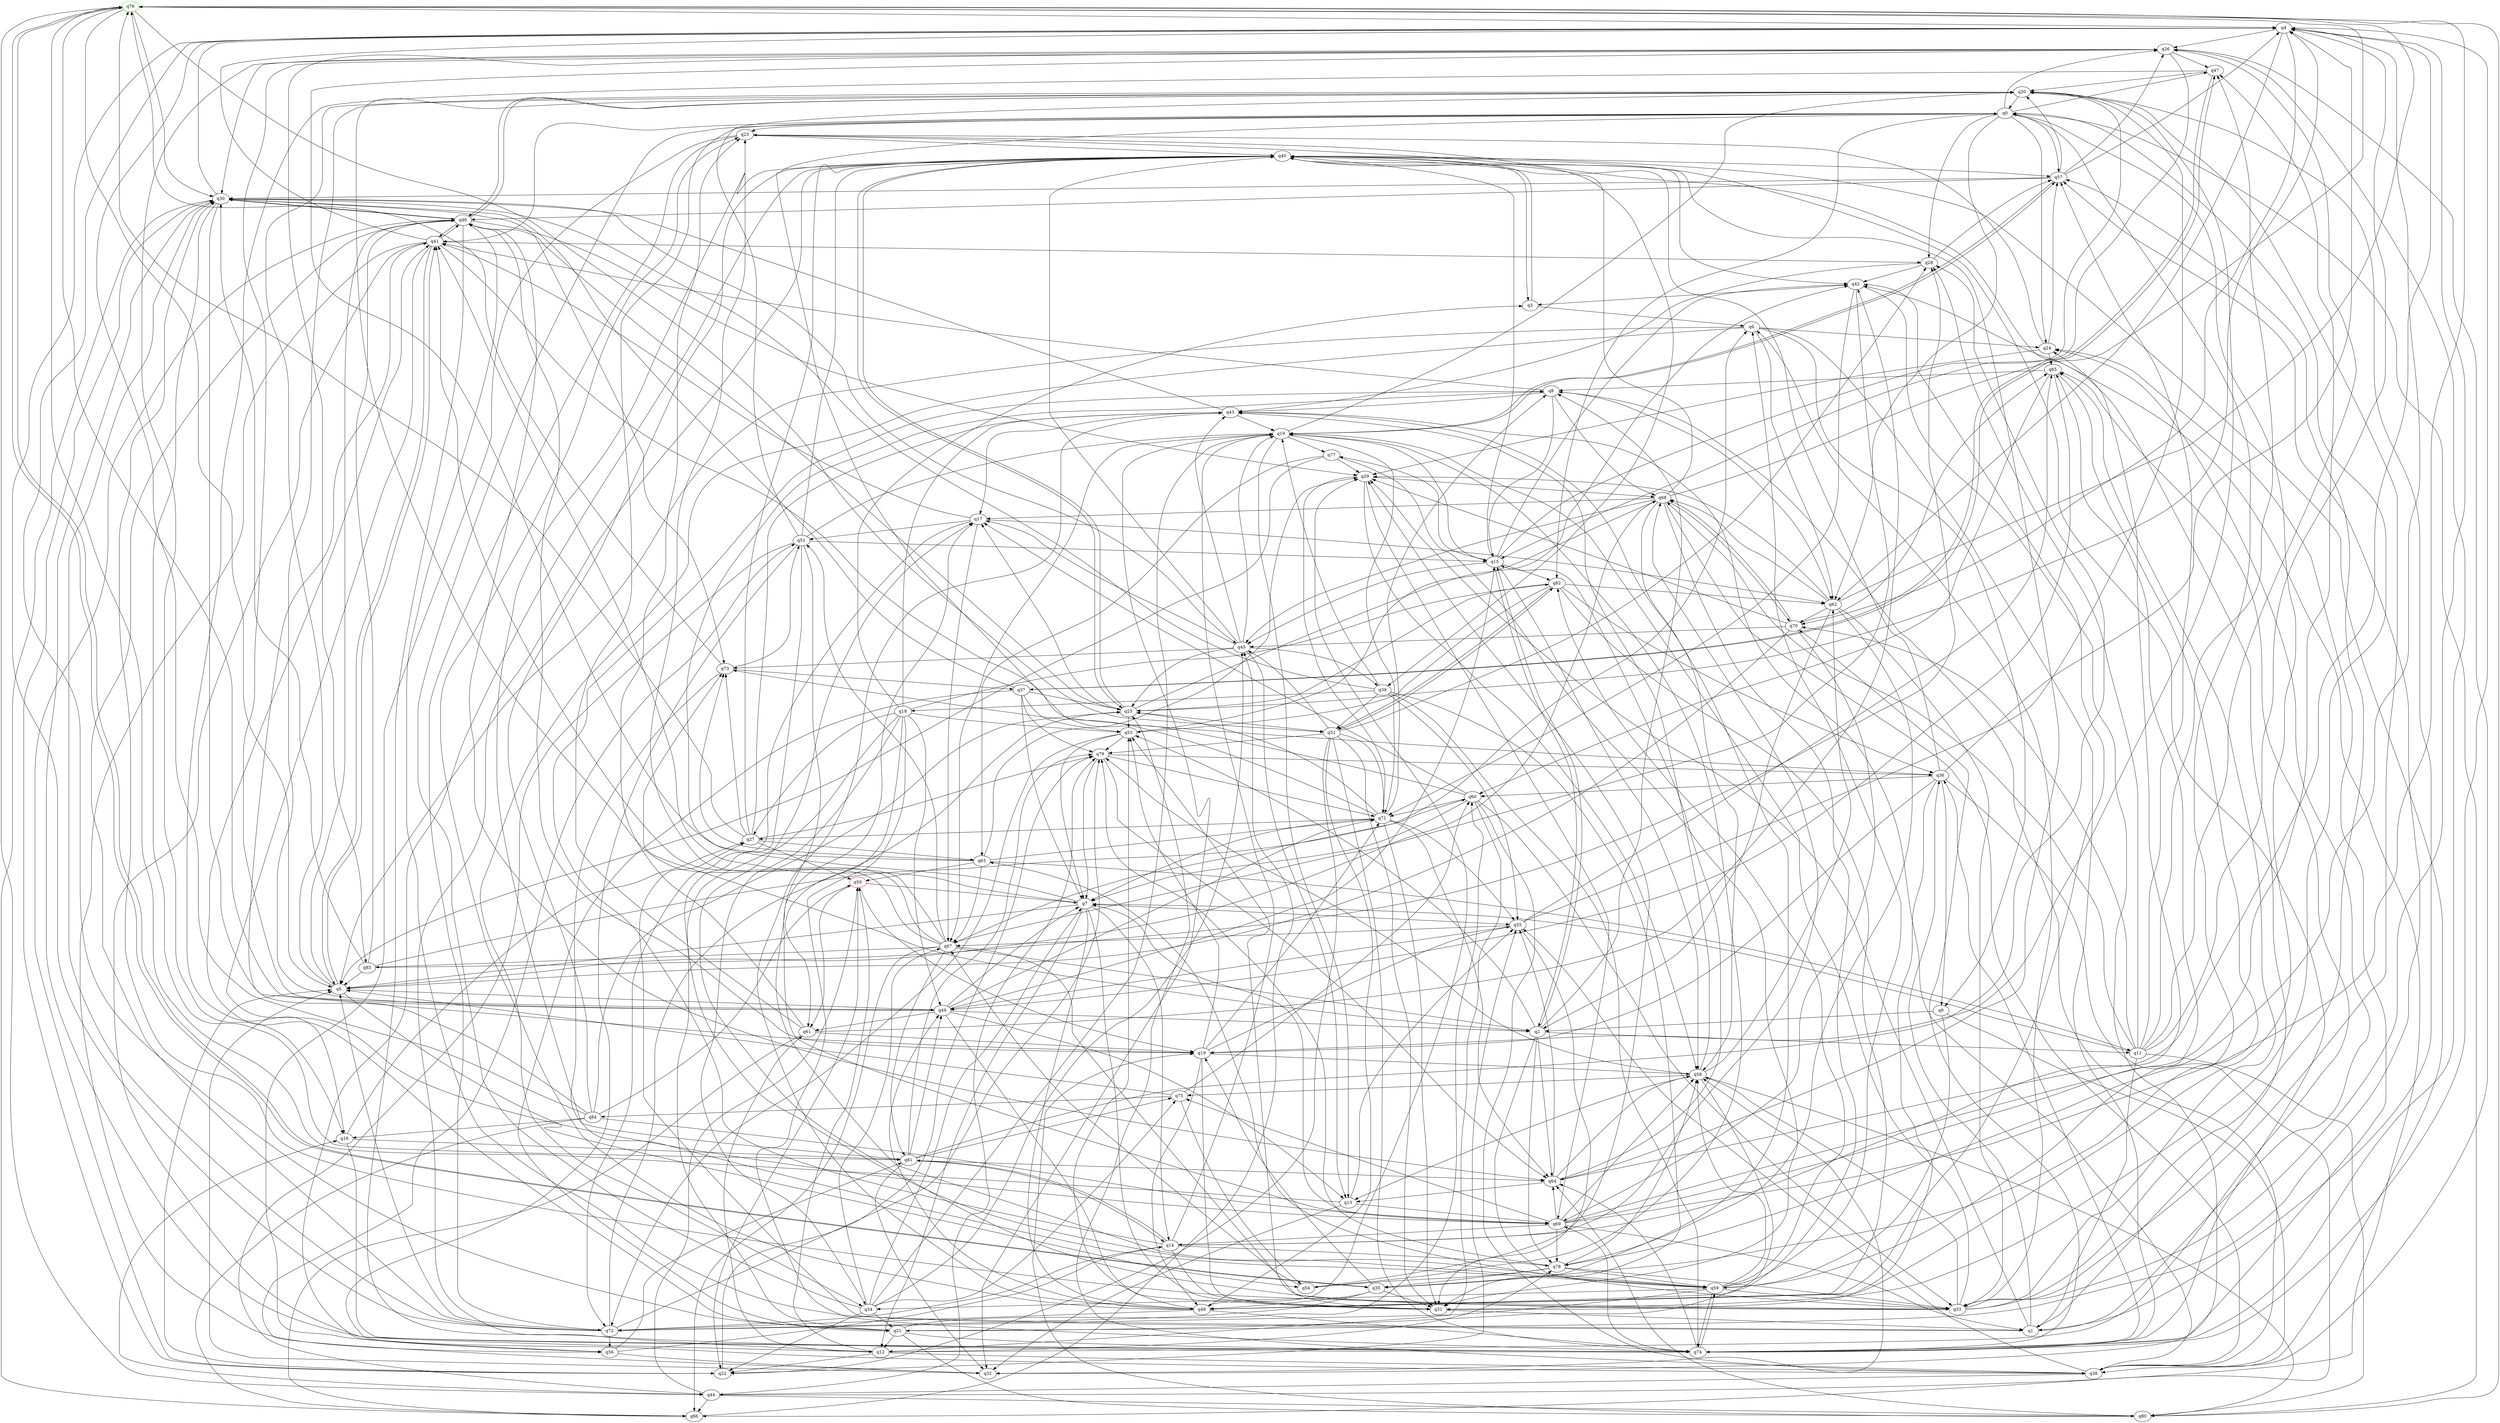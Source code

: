 digraph A{
q76 [initial=1,color=green];
q50 [final=1,color=red];
q0 -> q23;
q0 -> q24;
q0 -> q26;
q0 -> q28;
q0 -> q41;
q0 -> q47;
q0 -> q57;
q0 -> q62;
q0 -> q78;
q0 -> q80;
q0 -> q82;
q1 -> q23;
q1 -> q24;
q1 -> q27;
q1 -> q29;
q1 -> q36;
q1 -> q46;
q2 -> q8;
q2 -> q11;
q2 -> q15;
q2 -> q53;
q2 -> q59;
q2 -> q64;
q2 -> q73;
q2 -> q78;
q3 -> q6;
q3 -> q40;
q4 -> q26;
q4 -> q33;
q4 -> q62;
q4 -> q64;
q4 -> q70;
q5 -> q20;
q5 -> q41;
q5 -> q46;
q5 -> q49;
q5 -> q54;
q5 -> q68;
q6 -> q5;
q6 -> q9;
q6 -> q24;
q6 -> q34;
q6 -> q62;
q6 -> q74;
q7 -> q5;
q7 -> q8;
q7 -> q12;
q7 -> q14;
q7 -> q31;
q7 -> q41;
q7 -> q48;
q7 -> q55;
q8 -> q15;
q8 -> q41;
q8 -> q43;
q8 -> q62;
q8 -> q68;
q9 -> q2;
q9 -> q38;
q9 -> q59;
q10 -> q13;
q10 -> q15;
q10 -> q20;
q10 -> q32;
q10 -> q57;
q10 -> q67;
q10 -> q71;
q10 -> q77;
q11 -> q1;
q11 -> q4;
q11 -> q7;
q11 -> q26;
q11 -> q28;
q11 -> q47;
q11 -> q57;
q11 -> q68;
q11 -> q70;
q11 -> q80;
q12 -> q22;
q12 -> q38;
q12 -> q40;
q12 -> q50;
q12 -> q61;
q12 -> q65;
q12 -> q78;
q13 -> q32;
q13 -> q55;
q13 -> q69;
q13 -> q76;
q14 -> q8;
q14 -> q10;
q14 -> q24;
q14 -> q31;
q14 -> q68;
q14 -> q72;
q14 -> q78;
q14 -> q81;
q15 -> q2;
q15 -> q20;
q15 -> q40;
q15 -> q42;
q15 -> q45;
q15 -> q58;
q15 -> q77;
q15 -> q82;
q16 -> q27;
q16 -> q74;
q16 -> q81;
q17 -> q41;
q17 -> q51;
q17 -> q62;
q17 -> q67;
q17 -> q72;
q18 -> q3;
q18 -> q21;
q18 -> q27;
q18 -> q34;
q18 -> q43;
q18 -> q49;
q18 -> q53;
q18 -> q61;
q18 -> q74;
q18 -> q82;
q19 -> q31;
q19 -> q46;
q19 -> q48;
q19 -> q53;
q19 -> q55;
q19 -> q58;
q19 -> q71;
q20 -> q0;
q20 -> q1;
q20 -> q19;
q20 -> q46;
q21 -> q4;
q21 -> q12;
q21 -> q41;
q21 -> q57;
q21 -> q60;
q21 -> q74;
q21 -> q80;
q22 -> q5;
q22 -> q30;
q22 -> q55;
q22 -> q79;
q23 -> q39;
q23 -> q40;
q23 -> q56;
q23 -> q72;
q24 -> q23;
q24 -> q29;
q24 -> q57;
q24 -> q65;
q25 -> q4;
q25 -> q17;
q25 -> q40;
q25 -> q42;
q25 -> q52;
q25 -> q53;
q26 -> q15;
q26 -> q16;
q26 -> q30;
q26 -> q47;
q26 -> q83;
q27 -> q40;
q27 -> q43;
q27 -> q50;
q27 -> q63;
q27 -> q73;
q27 -> q76;
q27 -> q79;
q28 -> q42;
q28 -> q43;
q28 -> q57;
q29 -> q58;
q29 -> q68;
q29 -> q69;
q29 -> q71;
q30 -> q4;
q30 -> q19;
q30 -> q45;
q30 -> q46;
q30 -> q66;
q30 -> q73;
q30 -> q81;
q31 -> q0;
q31 -> q1;
q31 -> q53;
q32 -> q5;
q32 -> q51;
q32 -> q58;
q33 -> q6;
q33 -> q10;
q33 -> q17;
q33 -> q20;
q33 -> q30;
q33 -> q57;
q33 -> q58;
q33 -> q63;
q33 -> q65;
q34 -> q0;
q34 -> q7;
q34 -> q10;
q34 -> q21;
q34 -> q22;
q34 -> q45;
q34 -> q67;
q34 -> q75;
q35 -> q19;
q35 -> q31;
q35 -> q43;
q35 -> q48;
q35 -> q72;
q35 -> q76;
q36 -> q4;
q36 -> q9;
q36 -> q19;
q36 -> q31;
q36 -> q40;
q36 -> q60;
q36 -> q66;
q37 -> q7;
q37 -> q21;
q37 -> q25;
q37 -> q30;
q37 -> q47;
q37 -> q53;
q37 -> q79;
q38 -> q8;
q38 -> q25;
q38 -> q26;
q38 -> q40;
q38 -> q43;
q38 -> q44;
q38 -> q55;
q39 -> q10;
q39 -> q18;
q39 -> q30;
q39 -> q31;
q39 -> q52;
q39 -> q55;
q39 -> q74;
q40 -> q3;
q40 -> q25;
q40 -> q42;
q40 -> q56;
q40 -> q57;
q40 -> q74;
q41 -> q4;
q41 -> q5;
q41 -> q12;
q41 -> q28;
q41 -> q36;
q41 -> q46;
q41 -> q56;
q41 -> q69;
q42 -> q3;
q42 -> q32;
q42 -> q67;
q42 -> q71;
q43 -> q10;
q43 -> q17;
q43 -> q30;
q44 -> q16;
q44 -> q42;
q44 -> q50;
q44 -> q66;
q44 -> q79;
q44 -> q80;
q45 -> q10;
q45 -> q13;
q45 -> q17;
q45 -> q25;
q45 -> q39;
q45 -> q40;
q45 -> q43;
q45 -> q73;
q46 -> q20;
q46 -> q22;
q46 -> q25;
q46 -> q29;
q46 -> q30;
q46 -> q41;
q46 -> q64;
q46 -> q74;
q47 -> q16;
q47 -> q20;
q47 -> q37;
q48 -> q0;
q48 -> q23;
q48 -> q29;
q48 -> q42;
q48 -> q43;
q48 -> q49;
q48 -> q53;
q48 -> q72;
q48 -> q74;
q49 -> q2;
q49 -> q7;
q49 -> q13;
q49 -> q15;
q49 -> q20;
q49 -> q26;
q49 -> q31;
q49 -> q61;
q49 -> q71;
q50 -> q7;
q50 -> q19;
q50 -> q22;
q50 -> q61;
q51 -> q10;
q51 -> q15;
q51 -> q20;
q51 -> q38;
q51 -> q40;
q51 -> q44;
q51 -> q59;
q51 -> q69;
q52 -> q22;
q52 -> q28;
q52 -> q31;
q52 -> q45;
q52 -> q48;
q52 -> q71;
q52 -> q74;
q52 -> q79;
q52 -> q82;
q53 -> q7;
q53 -> q68;
q53 -> q72;
q53 -> q79;
q54 -> q10;
q54 -> q29;
q54 -> q67;
q55 -> q20;
q55 -> q31;
q55 -> q49;
q55 -> q65;
q55 -> q67;
q56 -> q14;
q56 -> q32;
q56 -> q81;
q57 -> q4;
q57 -> q10;
q57 -> q20;
q57 -> q26;
q57 -> q30;
q57 -> q46;
q58 -> q13;
q58 -> q21;
q58 -> q43;
q58 -> q62;
q58 -> q75;
q58 -> q79;
q58 -> q80;
q59 -> q6;
q59 -> q17;
q59 -> q33;
q59 -> q34;
q59 -> q58;
q59 -> q65;
q59 -> q72;
q59 -> q74;
q59 -> q82;
q60 -> q0;
q60 -> q7;
q60 -> q12;
q60 -> q17;
q60 -> q33;
q60 -> q38;
q60 -> q71;
q61 -> q0;
q61 -> q19;
q61 -> q23;
q61 -> q42;
q61 -> q66;
q62 -> q2;
q62 -> q29;
q62 -> q33;
q62 -> q68;
q62 -> q70;
q62 -> q76;
q62 -> q78;
q63 -> q11;
q63 -> q26;
q63 -> q29;
q63 -> q50;
q63 -> q67;
q63 -> q71;
q63 -> q73;
q64 -> q13;
q64 -> q15;
q64 -> q40;
q64 -> q55;
q64 -> q58;
q65 -> q8;
q65 -> q35;
q65 -> q49;
q65 -> q60;
q66 -> q45;
q67 -> q2;
q67 -> q6;
q67 -> q20;
q67 -> q23;
q67 -> q33;
q67 -> q41;
q67 -> q51;
q67 -> q66;
q67 -> q81;
q67 -> q83;
q68 -> q17;
q68 -> q38;
q68 -> q40;
q68 -> q45;
q68 -> q48;
q68 -> q58;
q68 -> q70;
q68 -> q76;
q69 -> q1;
q69 -> q4;
q69 -> q7;
q69 -> q14;
q69 -> q47;
q69 -> q58;
q69 -> q64;
q69 -> q75;
q69 -> q76;
q69 -> q78;
q70 -> q5;
q70 -> q29;
q70 -> q45;
q70 -> q65;
q70 -> q68;
q70 -> q69;
q71 -> q7;
q71 -> q8;
q71 -> q25;
q71 -> q27;
q71 -> q31;
q71 -> q55;
q71 -> q64;
q71 -> q73;
q72 -> q4;
q72 -> q5;
q72 -> q25;
q72 -> q30;
q72 -> q46;
q72 -> q56;
q72 -> q79;
q73 -> q37;
q73 -> q51;
q73 -> q59;
q73 -> q76;
q74 -> q4;
q74 -> q24;
q74 -> q26;
q74 -> q30;
q74 -> q36;
q74 -> q59;
q74 -> q64;
q74 -> q69;
q74 -> q70;
q75 -> q5;
q75 -> q54;
q75 -> q60;
q75 -> q84;
q76 -> q4;
q76 -> q5;
q76 -> q30;
q76 -> q35;
q76 -> q44;
q76 -> q49;
q76 -> q52;
q77 -> q5;
q77 -> q29;
q77 -> q31;
q77 -> q63;
q78 -> q33;
q78 -> q35;
q78 -> q54;
q78 -> q58;
q78 -> q59;
q78 -> q79;
q79 -> q7;
q79 -> q36;
q79 -> q64;
q79 -> q71;
q80 -> q19;
q80 -> q64;
q80 -> q76;
q81 -> q14;
q81 -> q28;
q81 -> q32;
q81 -> q40;
q81 -> q49;
q81 -> q64;
q81 -> q75;
q81 -> q79;
q82 -> q25;
q82 -> q36;
q82 -> q48;
q82 -> q52;
q82 -> q53;
q82 -> q62;
q83 -> q5;
q83 -> q28;
q83 -> q30;
q83 -> q46;
q83 -> q60;
q84 -> q4;
q84 -> q16;
q84 -> q25;
q84 -> q40;
q84 -> q41;
q84 -> q50;
q84 -> q66;
q84 -> q69;
}